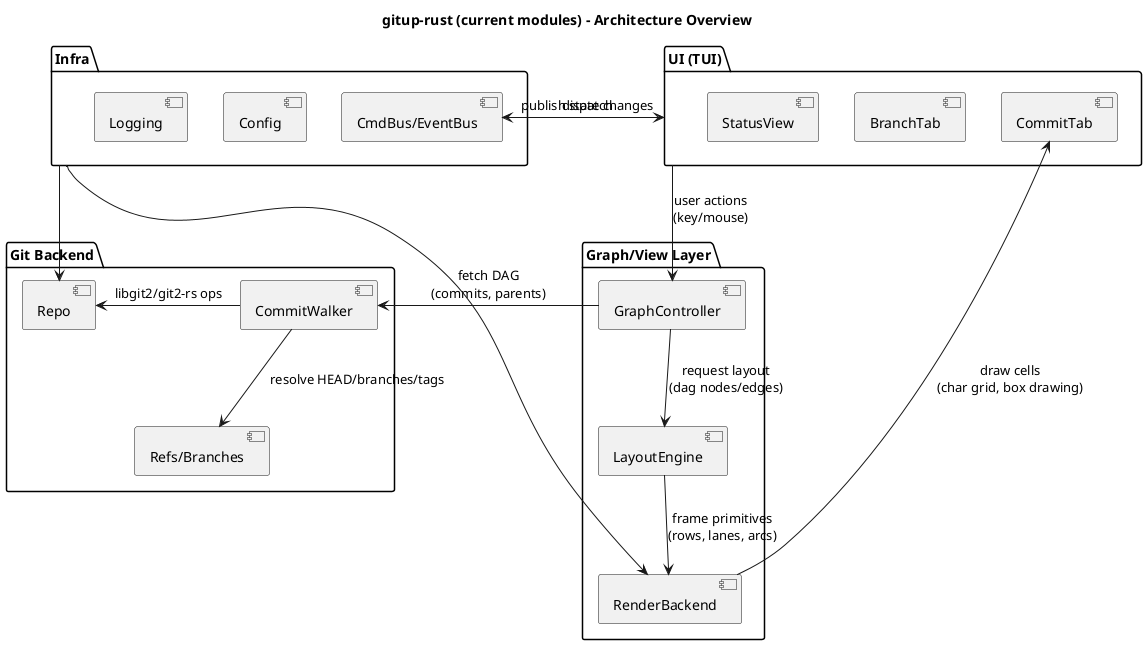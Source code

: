 @startuml architecture
title gitup-rust (current modules) - Architecture Overview

skinparam shadowing false
skinparam rectangle {
  roundCorner 12
}

package "UI (TUI)" as UI {
  [CommitTab] as CommitTab
  [BranchTab] as BranchTab
  [StatusView] as StatusView
}

package "Graph/View Layer" as View {
  [GraphController] as GraphCtl
  [LayoutEngine] as Layout
  [RenderBackend] as Render
}

package "Git Backend" as Git {
  [Repo] as Repo
  [CommitWalker] as Walker
  [Refs/Branches] as Refs
}

package "Infra" as Infra {
  [Config]
  [Logging]
  [CmdBus/EventBus] as Bus
}

UI -down-> GraphCtl : user actions\n(key/mouse)
GraphCtl -down-> Layout : request layout\n(dag nodes/edges)
Layout -down-> Render : frame primitives\n(rows, lanes, arcs)
Render -up-> CommitTab : draw cells\n(char grid, box drawing)

GraphCtl -left-> Walker : fetch DAG\n(commits, parents)
Walker -left-> Repo : libgit2/git2-rs ops
Walker -down-> Refs : resolve HEAD/branches/tags

UI -right-> Bus : dispatch
Bus -right-> UI : publish state changes

Infra -down-> Render
Infra -down-> Repo
@enduml